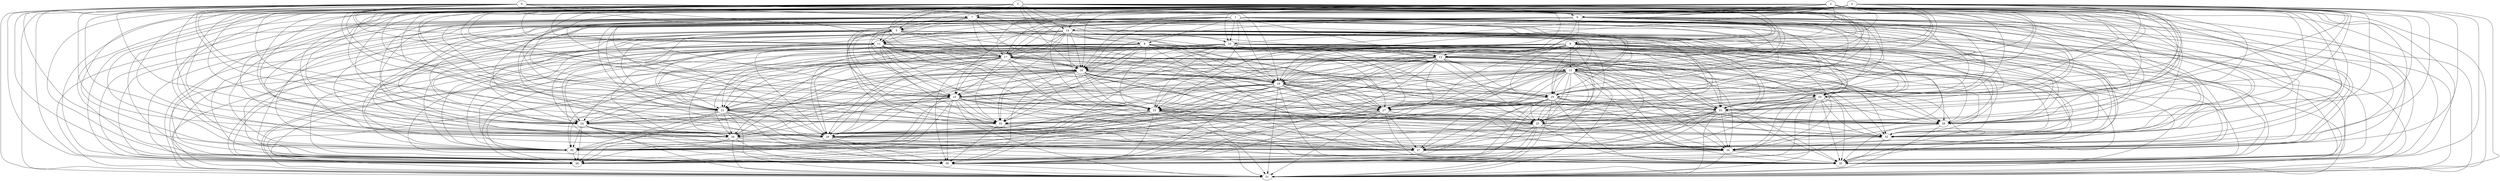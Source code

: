 digraph {
    0 -> 5;
    0 -> 7;
    0 -> 8;
    0 -> 10;
    0 -> 11;
    0 -> 12;
    0 -> 13;
    0 -> 15;
    0 -> 16;
    0 -> 17;
    0 -> 18;
    0 -> 19;
    0 -> 20;
    0 -> 21;
    0 -> 22;
    0 -> 23;
    0 -> 24;
    0 -> 25;
    0 -> 26;
    0 -> 27;
    0 -> 28;
    0 -> 29;
    0 -> 30;
    0 -> 31;
    0 -> 32;
    0 -> 33;
    0 -> 34;
    0 -> 35;
    0 -> 36;
    0 -> 37;
    0 -> 38;
    1 -> 5;
    1 -> 8;
    1 -> 10;
    1 -> 11;
    1 -> 12;
    1 -> 13;
    1 -> 15;
    1 -> 16;
    1 -> 17;
    1 -> 18;
    1 -> 19;
    1 -> 20;
    1 -> 21;
    1 -> 22;
    1 -> 23;
    1 -> 24;
    1 -> 25;
    1 -> 26;
    1 -> 27;
    1 -> 28;
    1 -> 29;
    1 -> 30;
    1 -> 31;
    1 -> 32;
    1 -> 33;
    1 -> 34;
    1 -> 35;
    1 -> 36;
    1 -> 37;
    1 -> 38;
    2 -> 6;
    2 -> 9;
    2 -> 10;
    2 -> 11;
    2 -> 12;
    2 -> 13;
    2 -> 14;
    2 -> 15;
    2 -> 16;
    2 -> 17;
    2 -> 18;
    2 -> 19;
    2 -> 20;
    2 -> 21;
    2 -> 22;
    2 -> 23;
    2 -> 24;
    2 -> 25;
    2 -> 26;
    2 -> 27;
    2 -> 28;
    2 -> 29;
    2 -> 30;
    2 -> 31;
    2 -> 32;
    2 -> 33;
    2 -> 34;
    2 -> 35;
    2 -> 36;
    2 -> 37;
    2 -> 38;
    3 -> 5;
    3 -> 6;
    3 -> 7;
    3 -> 8;
    3 -> 9;
    3 -> 10;
    3 -> 11;
    3 -> 12;
    3 -> 13;
    3 -> 14;
    3 -> 15;
    3 -> 16;
    3 -> 17;
    3 -> 18;
    3 -> 19;
    3 -> 20;
    3 -> 21;
    3 -> 22;
    3 -> 23;
    3 -> 24;
    3 -> 25;
    3 -> 26;
    3 -> 27;
    3 -> 28;
    3 -> 29;
    3 -> 30;
    3 -> 31;
    3 -> 32;
    3 -> 33;
    3 -> 34;
    3 -> 35;
    3 -> 36;
    3 -> 37;
    3 -> 38;
    4 -> 5;
    4 -> 7;
    4 -> 11;
    4 -> 12;
    4 -> 13;
    4 -> 15;
    4 -> 16;
    4 -> 17;
    4 -> 18;
    4 -> 19;
    4 -> 20;
    4 -> 21;
    4 -> 22;
    4 -> 23;
    4 -> 24;
    4 -> 25;
    4 -> 26;
    4 -> 27;
    4 -> 28;
    4 -> 29;
    4 -> 30;
    4 -> 31;
    4 -> 32;
    4 -> 33;
    4 -> 34;
    4 -> 35;
    4 -> 36;
    4 -> 37;
    4 -> 38;
    5 -> 11;
    5 -> 15;
    5 -> 16;
    5 -> 17;
    5 -> 18;
    5 -> 19;
    5 -> 20;
    5 -> 21;
    5 -> 22;
    5 -> 23;
    5 -> 24;
    5 -> 25;
    5 -> 26;
    5 -> 27;
    5 -> 28;
    5 -> 29;
    5 -> 30;
    5 -> 31;
    5 -> 32;
    5 -> 33;
    5 -> 34;
    5 -> 35;
    5 -> 36;
    5 -> 37;
    5 -> 38;
    6 -> 9;
    6 -> 10;
    6 -> 11;
    6 -> 12;
    6 -> 13;
    6 -> 14;
    6 -> 15;
    6 -> 16;
    6 -> 17;
    6 -> 18;
    6 -> 19;
    6 -> 20;
    6 -> 21;
    6 -> 22;
    6 -> 23;
    6 -> 24;
    6 -> 25;
    6 -> 26;
    6 -> 27;
    6 -> 28;
    6 -> 29;
    6 -> 30;
    6 -> 31;
    6 -> 32;
    6 -> 33;
    6 -> 34;
    6 -> 35;
    6 -> 36;
    6 -> 37;
    6 -> 38;
    7 -> 5;
    7 -> 11;
    7 -> 12;
    7 -> 13;
    7 -> 15;
    7 -> 16;
    7 -> 17;
    7 -> 18;
    7 -> 19;
    7 -> 20;
    7 -> 21;
    7 -> 22;
    7 -> 23;
    7 -> 24;
    7 -> 25;
    7 -> 26;
    7 -> 27;
    7 -> 28;
    7 -> 29;
    7 -> 30;
    7 -> 31;
    7 -> 32;
    7 -> 33;
    7 -> 34;
    7 -> 35;
    7 -> 36;
    7 -> 37;
    7 -> 38;
    8 -> 12;
    8 -> 13;
    8 -> 15;
    8 -> 16;
    8 -> 18;
    8 -> 19;
    8 -> 20;
    8 -> 21;
    8 -> 22;
    8 -> 23;
    8 -> 24;
    8 -> 25;
    8 -> 26;
    8 -> 27;
    8 -> 28;
    8 -> 29;
    8 -> 30;
    8 -> 31;
    8 -> 32;
    8 -> 33;
    8 -> 34;
    8 -> 35;
    8 -> 36;
    8 -> 37;
    8 -> 38;
    9 -> 12;
    9 -> 13;
    9 -> 15;
    9 -> 16;
    9 -> 17;
    9 -> 18;
    9 -> 19;
    9 -> 20;
    9 -> 21;
    9 -> 22;
    9 -> 23;
    9 -> 24;
    9 -> 25;
    9 -> 26;
    9 -> 27;
    9 -> 28;
    9 -> 29;
    9 -> 30;
    9 -> 31;
    9 -> 32;
    9 -> 33;
    9 -> 34;
    9 -> 35;
    9 -> 36;
    9 -> 37;
    9 -> 38;
    10 -> 15;
    10 -> 16;
    10 -> 17;
    10 -> 18;
    10 -> 19;
    10 -> 21;
    10 -> 22;
    10 -> 23;
    10 -> 24;
    10 -> 25;
    10 -> 26;
    10 -> 27;
    10 -> 28;
    10 -> 29;
    10 -> 30;
    10 -> 31;
    10 -> 32;
    10 -> 33;
    10 -> 34;
    10 -> 35;
    10 -> 36;
    10 -> 37;
    10 -> 38;
    11 -> 15;
    11 -> 16;
    11 -> 17;
    11 -> 18;
    11 -> 19;
    11 -> 21;
    11 -> 22;
    11 -> 23;
    11 -> 24;
    11 -> 25;
    11 -> 26;
    11 -> 27;
    11 -> 28;
    11 -> 29;
    11 -> 30;
    11 -> 31;
    11 -> 32;
    11 -> 33;
    11 -> 34;
    11 -> 35;
    11 -> 36;
    11 -> 37;
    11 -> 38;
    12 -> 15;
    12 -> 16;
    12 -> 18;
    12 -> 19;
    12 -> 20;
    12 -> 21;
    12 -> 22;
    12 -> 23;
    12 -> 24;
    12 -> 25;
    12 -> 26;
    12 -> 27;
    12 -> 28;
    12 -> 29;
    12 -> 30;
    12 -> 31;
    12 -> 32;
    12 -> 33;
    12 -> 34;
    12 -> 35;
    12 -> 36;
    12 -> 37;
    12 -> 38;
    13 -> 15;
    13 -> 18;
    13 -> 19;
    13 -> 20;
    13 -> 21;
    13 -> 22;
    13 -> 23;
    13 -> 24;
    13 -> 25;
    13 -> 26;
    13 -> 27;
    13 -> 28;
    13 -> 29;
    13 -> 30;
    13 -> 31;
    13 -> 32;
    13 -> 33;
    13 -> 34;
    13 -> 35;
    13 -> 36;
    13 -> 37;
    13 -> 38;
    14 -> 11;
    14 -> 15;
    14 -> 16;
    14 -> 17;
    14 -> 18;
    14 -> 19;
    14 -> 20;
    14 -> 21;
    14 -> 22;
    14 -> 23;
    14 -> 24;
    14 -> 25;
    14 -> 26;
    14 -> 27;
    14 -> 28;
    14 -> 29;
    14 -> 30;
    14 -> 31;
    14 -> 32;
    14 -> 33;
    14 -> 34;
    14 -> 35;
    14 -> 36;
    14 -> 37;
    14 -> 38;
    15 -> 21;
    15 -> 23;
    15 -> 24;
    15 -> 25;
    15 -> 26;
    15 -> 27;
    15 -> 28;
    15 -> 29;
    15 -> 30;
    15 -> 31;
    15 -> 32;
    15 -> 33;
    15 -> 34;
    15 -> 35;
    15 -> 36;
    15 -> 37;
    15 -> 38;
    16 -> 15;
    16 -> 18;
    16 -> 19;
    16 -> 21;
    16 -> 22;
    16 -> 23;
    16 -> 24;
    16 -> 25;
    16 -> 26;
    16 -> 27;
    16 -> 28;
    16 -> 29;
    16 -> 30;
    16 -> 31;
    16 -> 32;
    16 -> 33;
    16 -> 34;
    16 -> 35;
    16 -> 36;
    16 -> 37;
    16 -> 38;
    17 -> 15;
    17 -> 16;
    17 -> 18;
    17 -> 19;
    17 -> 21;
    17 -> 22;
    17 -> 23;
    17 -> 24;
    17 -> 25;
    17 -> 26;
    17 -> 27;
    17 -> 28;
    17 -> 29;
    17 -> 30;
    17 -> 31;
    17 -> 32;
    17 -> 33;
    17 -> 34;
    17 -> 35;
    17 -> 36;
    17 -> 37;
    17 -> 38;
    18 -> 15;
    18 -> 19;
    18 -> 21;
    18 -> 22;
    18 -> 23;
    18 -> 24;
    18 -> 25;
    18 -> 26;
    18 -> 27;
    18 -> 28;
    18 -> 29;
    18 -> 30;
    18 -> 31;
    18 -> 32;
    18 -> 33;
    18 -> 34;
    18 -> 35;
    18 -> 36;
    18 -> 37;
    18 -> 38;
    19 -> 22;
    19 -> 23;
    19 -> 25;
    19 -> 26;
    19 -> 27;
    19 -> 28;
    19 -> 29;
    19 -> 30;
    19 -> 31;
    19 -> 32;
    19 -> 33;
    19 -> 34;
    19 -> 35;
    19 -> 36;
    19 -> 37;
    19 -> 38;
    20 -> 22;
    20 -> 23;
    20 -> 25;
    20 -> 26;
    20 -> 28;
    20 -> 29;
    20 -> 30;
    20 -> 31;
    20 -> 32;
    20 -> 33;
    20 -> 34;
    20 -> 35;
    20 -> 36;
    20 -> 37;
    20 -> 38;
    21 -> 24;
    21 -> 26;
    21 -> 28;
    21 -> 29;
    21 -> 30;
    21 -> 31;
    21 -> 34;
    21 -> 35;
    21 -> 36;
    21 -> 37;
    21 -> 38;
    22 -> 25;
    22 -> 26;
    22 -> 30;
    22 -> 31;
    22 -> 32;
    22 -> 34;
    22 -> 35;
    22 -> 36;
    22 -> 37;
    22 -> 38;
    23 -> 25;
    23 -> 26;
    23 -> 28;
    23 -> 29;
    23 -> 30;
    23 -> 31;
    23 -> 32;
    23 -> 34;
    23 -> 35;
    23 -> 36;
    23 -> 37;
    23 -> 38;
    24 -> 26;
    24 -> 29;
    24 -> 30;
    24 -> 31;
    24 -> 34;
    24 -> 35;
    24 -> 36;
    24 -> 38;
    25 -> 26;
    25 -> 30;
    25 -> 31;
    25 -> 32;
    25 -> 34;
    25 -> 35;
    25 -> 36;
    25 -> 37;
    25 -> 38;
    26 -> 30;
    26 -> 31;
    26 -> 34;
    26 -> 35;
    26 -> 36;
    26 -> 38;
    27 -> 25;
    27 -> 26;
    27 -> 30;
    27 -> 31;
    27 -> 32;
    27 -> 33;
    27 -> 34;
    27 -> 35;
    27 -> 36;
    27 -> 37;
    27 -> 38;
    28 -> 31;
    28 -> 35;
    28 -> 36;
    29 -> 31;
    29 -> 34;
    29 -> 35;
    29 -> 36;
    29 -> 38;
    30 -> 38;
    32 -> 35;
    32 -> 37;
    33 -> 31;
    33 -> 36;
    33 -> 37;
    34 -> 31;
    34 -> 35;
    34 -> 36;
    36 -> 31;
}